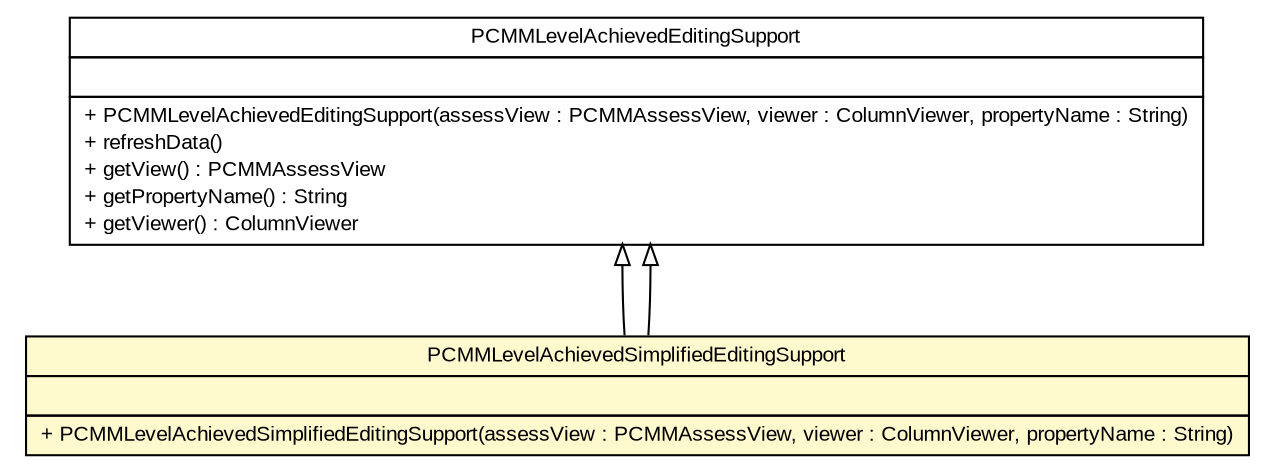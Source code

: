 #!/usr/local/bin/dot
#
# Class diagram 
# Generated by UMLGraph version R5_6-24-gf6e263 (http://www.umlgraph.org/)
#

digraph G {
	edge [fontname="arial",fontsize=10,labelfontname="arial",labelfontsize=10];
	node [fontname="arial",fontsize=10,shape=plaintext];
	nodesep=0.25;
	ranksep=0.5;
	// gov.sandia.cf.parts.ui.pcmm.editors.PCMMLevelAchievedEditingSupport
	c276200 [label=<<table title="gov.sandia.cf.parts.ui.pcmm.editors.PCMMLevelAchievedEditingSupport" border="0" cellborder="1" cellspacing="0" cellpadding="2" port="p" href="./PCMMLevelAchievedEditingSupport.html">
		<tr><td><table border="0" cellspacing="0" cellpadding="1">
<tr><td align="center" balign="center"> PCMMLevelAchievedEditingSupport </td></tr>
		</table></td></tr>
		<tr><td><table border="0" cellspacing="0" cellpadding="1">
<tr><td align="left" balign="left">  </td></tr>
		</table></td></tr>
		<tr><td><table border="0" cellspacing="0" cellpadding="1">
<tr><td align="left" balign="left"> + PCMMLevelAchievedEditingSupport(assessView : PCMMAssessView, viewer : ColumnViewer, propertyName : String) </td></tr>
<tr><td align="left" balign="left"> + refreshData() </td></tr>
<tr><td align="left" balign="left"> + getView() : PCMMAssessView </td></tr>
<tr><td align="left" balign="left"> + getPropertyName() : String </td></tr>
<tr><td align="left" balign="left"> + getViewer() : ColumnViewer </td></tr>
		</table></td></tr>
		</table>>, URL="./PCMMLevelAchievedEditingSupport.html", fontname="arial", fontcolor="black", fontsize=10.0];
	// gov.sandia.cf.parts.ui.pcmm.editors.PCMMLevelAchievedSimplifiedEditingSupport
	c276201 [label=<<table title="gov.sandia.cf.parts.ui.pcmm.editors.PCMMLevelAchievedSimplifiedEditingSupport" border="0" cellborder="1" cellspacing="0" cellpadding="2" port="p" bgcolor="lemonChiffon" href="./PCMMLevelAchievedSimplifiedEditingSupport.html">
		<tr><td><table border="0" cellspacing="0" cellpadding="1">
<tr><td align="center" balign="center"> PCMMLevelAchievedSimplifiedEditingSupport </td></tr>
		</table></td></tr>
		<tr><td><table border="0" cellspacing="0" cellpadding="1">
<tr><td align="left" balign="left">  </td></tr>
		</table></td></tr>
		<tr><td><table border="0" cellspacing="0" cellpadding="1">
<tr><td align="left" balign="left"> + PCMMLevelAchievedSimplifiedEditingSupport(assessView : PCMMAssessView, viewer : ColumnViewer, propertyName : String) </td></tr>
		</table></td></tr>
		</table>>, URL="./PCMMLevelAchievedSimplifiedEditingSupport.html", fontname="arial", fontcolor="black", fontsize=10.0];
	//gov.sandia.cf.parts.ui.pcmm.editors.PCMMLevelAchievedSimplifiedEditingSupport extends gov.sandia.cf.parts.ui.pcmm.editors.PCMMLevelAchievedEditingSupport
	c276200:p -> c276201:p [dir=back,arrowtail=empty];
	//gov.sandia.cf.parts.ui.pcmm.editors.PCMMLevelAchievedSimplifiedEditingSupport extends gov.sandia.cf.parts.ui.pcmm.editors.PCMMLevelAchievedEditingSupport
	c276200:p -> c276201:p [dir=back,arrowtail=empty];
}

